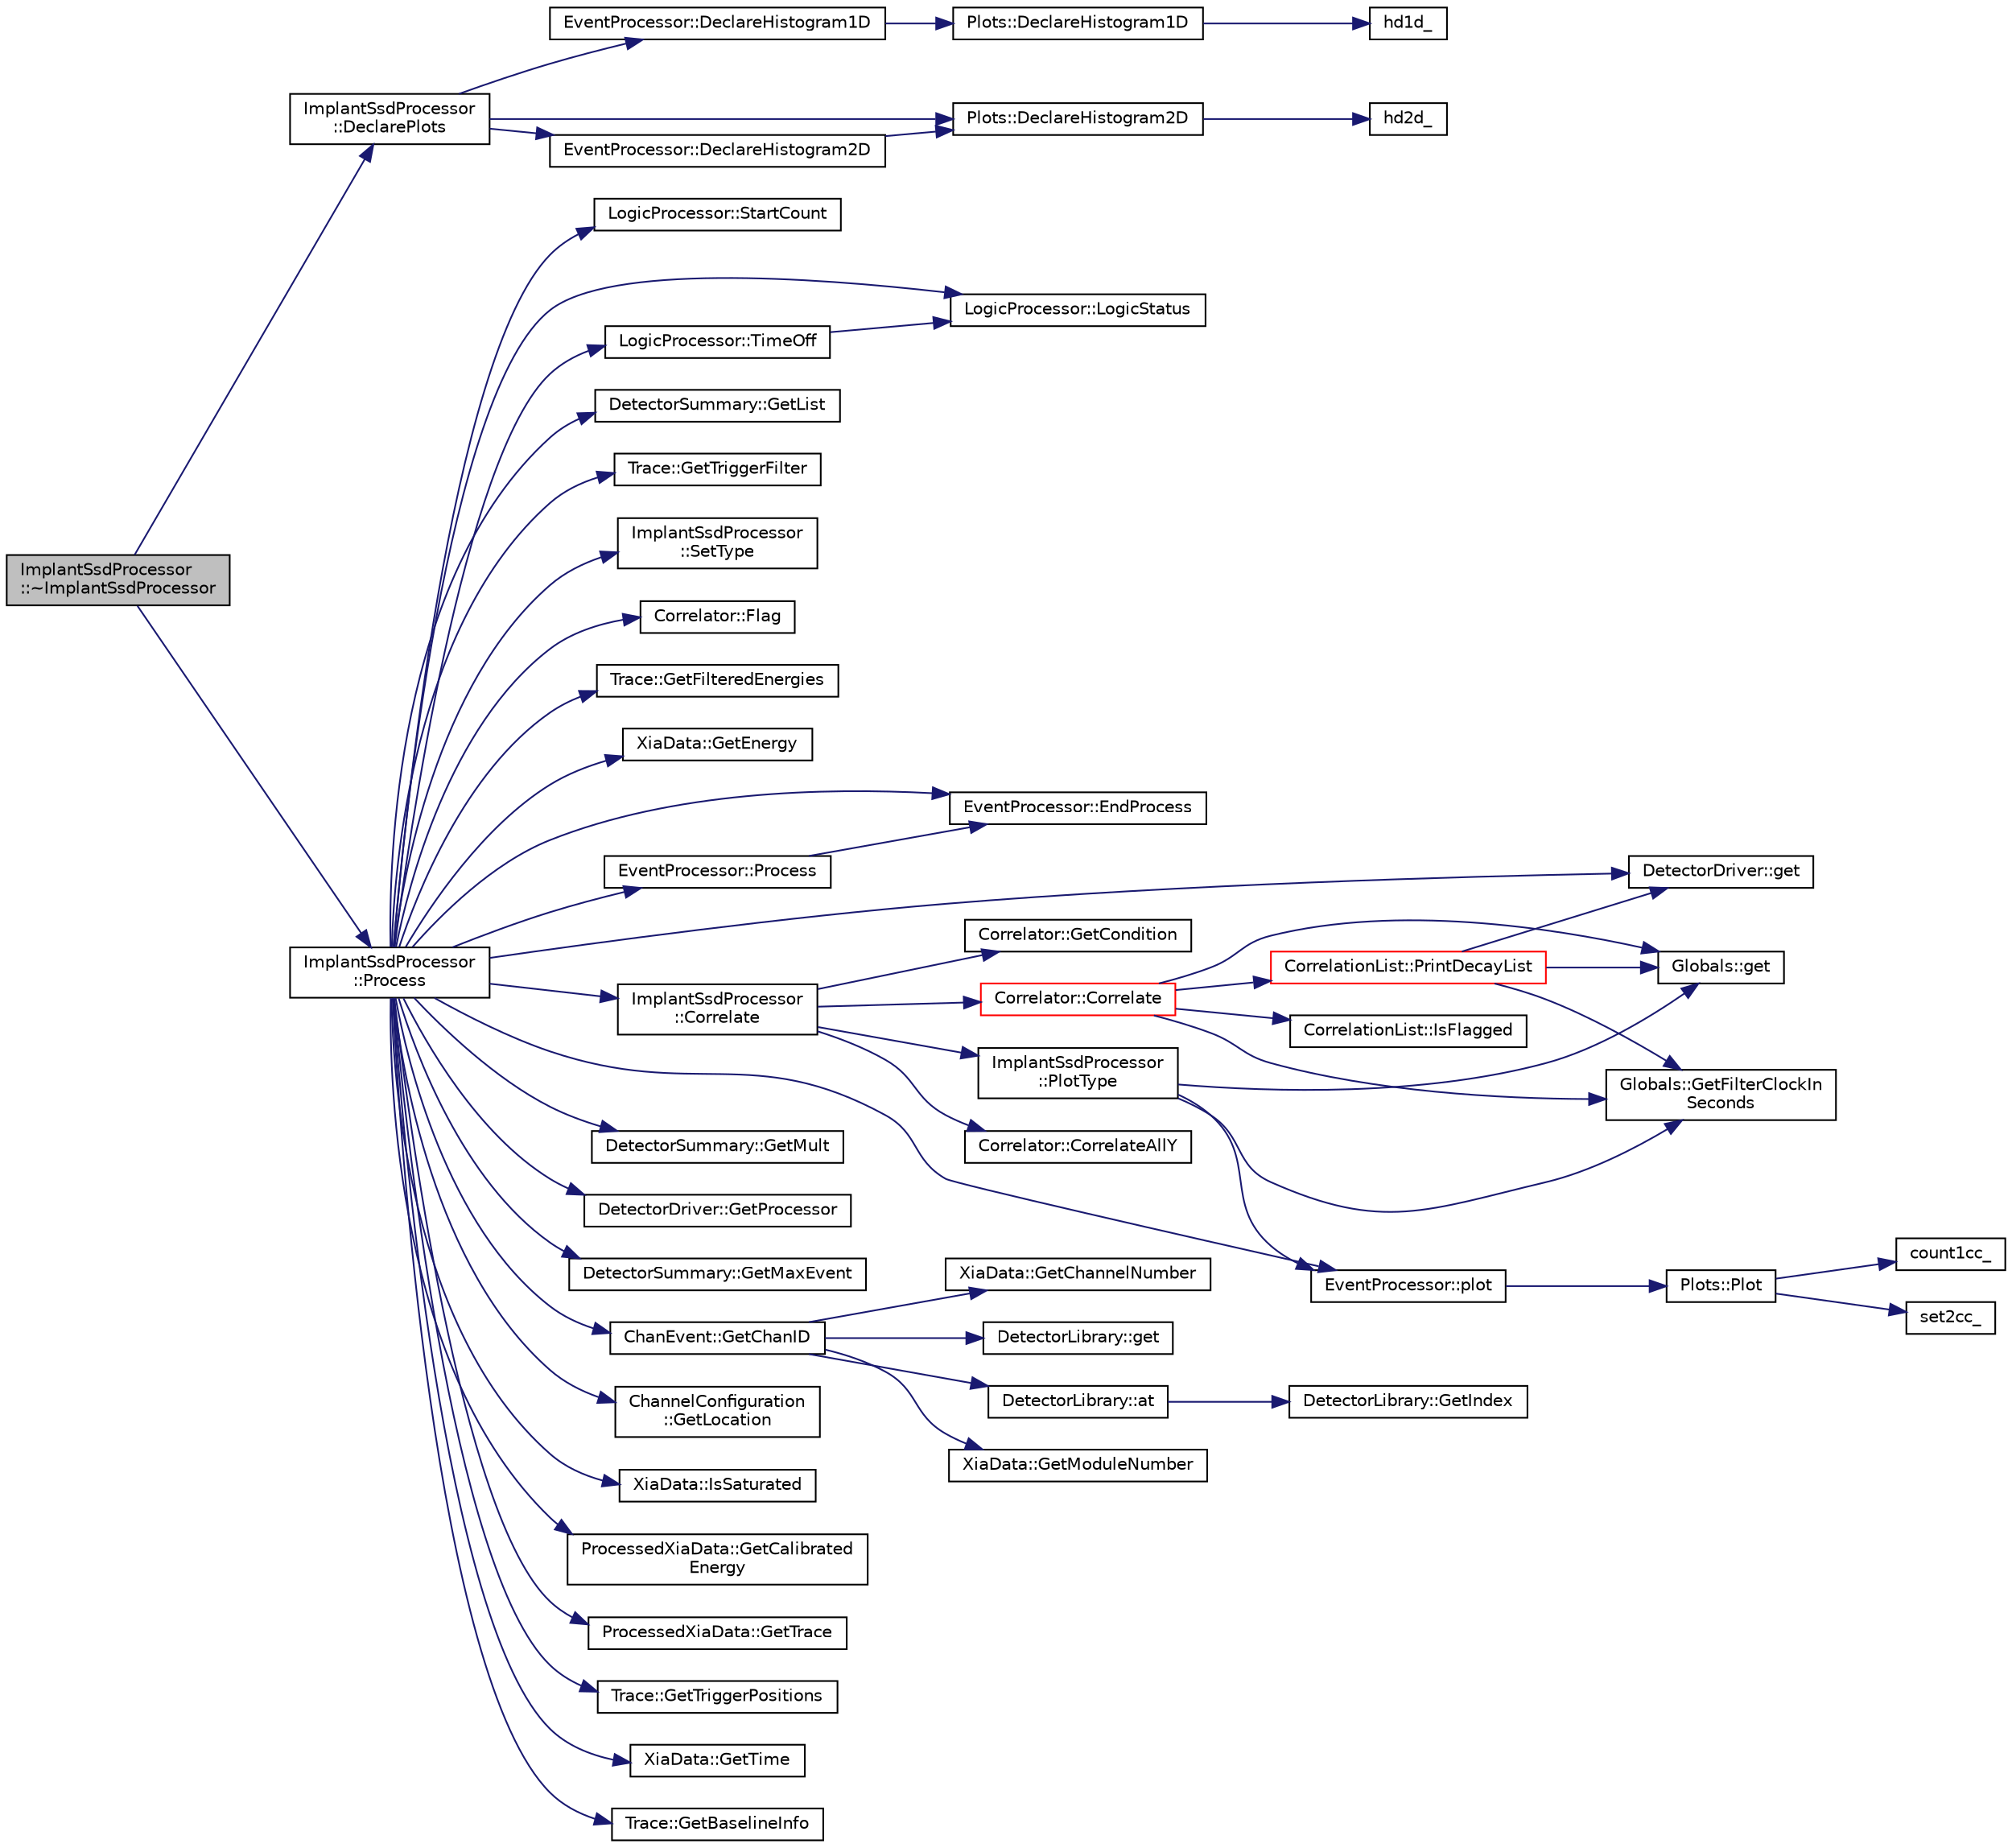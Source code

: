 digraph "ImplantSsdProcessor::~ImplantSsdProcessor"
{
  edge [fontname="Helvetica",fontsize="10",labelfontname="Helvetica",labelfontsize="10"];
  node [fontname="Helvetica",fontsize="10",shape=record];
  rankdir="LR";
  Node1 [label="ImplantSsdProcessor\l::~ImplantSsdProcessor",height=0.2,width=0.4,color="black", fillcolor="grey75", style="filled", fontcolor="black"];
  Node1 -> Node2 [color="midnightblue",fontsize="10",style="solid",fontname="Helvetica"];
  Node2 [label="ImplantSsdProcessor\l::DeclarePlots",height=0.2,width=0.4,color="black", fillcolor="white", style="filled",URL="$df/df5/class_implant_ssd_processor.html#a0be1ce2d426608abbbdb8b3c68a505c1"];
  Node2 -> Node3 [color="midnightblue",fontsize="10",style="solid",fontname="Helvetica"];
  Node3 [label="EventProcessor::DeclareHistogram2D",height=0.2,width=0.4,color="black", fillcolor="white", style="filled",URL="$d6/d65/class_event_processor.html#a37b6d5ad90cc6e55c8021682a355764a",tooltip="Declares a 2D histogram calls the C++ wrapper for DAMM. "];
  Node3 -> Node4 [color="midnightblue",fontsize="10",style="solid",fontname="Helvetica"];
  Node4 [label="Plots::DeclareHistogram2D",height=0.2,width=0.4,color="black", fillcolor="white", style="filled",URL="$d7/d8b/class_plots.html#a59a2ffc3288d877c695346d82499e769",tooltip="Declares a 2D histogram calls the C++ wrapper for DAMM. "];
  Node4 -> Node5 [color="midnightblue",fontsize="10",style="solid",fontname="Helvetica"];
  Node5 [label="hd2d_",height=0.2,width=0.4,color="black", fillcolor="white", style="filled",URL="$da/d57/_scanor_8hpp.html#a65d497b6686f1daba9896091bada3eb1",tooltip="create a DAMM 2D histogram "];
  Node2 -> Node4 [color="midnightblue",fontsize="10",style="solid",fontname="Helvetica"];
  Node2 -> Node6 [color="midnightblue",fontsize="10",style="solid",fontname="Helvetica"];
  Node6 [label="EventProcessor::DeclareHistogram1D",height=0.2,width=0.4,color="black", fillcolor="white", style="filled",URL="$d6/d65/class_event_processor.html#aac0d7f24194df48f204ebb9c9b75e19d",tooltip="Declares a 1D histogram calls the C++ wrapper for DAMM. "];
  Node6 -> Node7 [color="midnightblue",fontsize="10",style="solid",fontname="Helvetica"];
  Node7 [label="Plots::DeclareHistogram1D",height=0.2,width=0.4,color="black", fillcolor="white", style="filled",URL="$d7/d8b/class_plots.html#a126b1dfe1d671776ee1caddc7cc249b9",tooltip="Declares a 1D histogram calls the C++ wrapper for DAMM. "];
  Node7 -> Node8 [color="midnightblue",fontsize="10",style="solid",fontname="Helvetica"];
  Node8 [label="hd1d_",height=0.2,width=0.4,color="black", fillcolor="white", style="filled",URL="$da/d57/_scanor_8hpp.html#ae9985183725e9354913756c7f86d355a",tooltip="create a DAMM 1D histogram args are damm id, half-words per channel, param length, hist length, low x-range, high x-range, and title "];
  Node1 -> Node9 [color="midnightblue",fontsize="10",style="solid",fontname="Helvetica"];
  Node9 [label="ImplantSsdProcessor\l::Process",height=0.2,width=0.4,color="black", fillcolor="white", style="filled",URL="$df/df5/class_implant_ssd_processor.html#a4633fc3b34a8e8915713dd8e1ba5666a"];
  Node9 -> Node10 [color="midnightblue",fontsize="10",style="solid",fontname="Helvetica"];
  Node10 [label="EventProcessor::Process",height=0.2,width=0.4,color="black", fillcolor="white", style="filled",URL="$d6/d65/class_event_processor.html#ae2d41a947da0cb509fd0ca85f6caa0fc"];
  Node10 -> Node11 [color="midnightblue",fontsize="10",style="solid",fontname="Helvetica"];
  Node11 [label="EventProcessor::EndProcess",height=0.2,width=0.4,color="black", fillcolor="white", style="filled",URL="$d6/d65/class_event_processor.html#a301eb8d69b3ceeeb4e69ce84a685f5a1"];
  Node9 -> Node11 [color="midnightblue",fontsize="10",style="solid",fontname="Helvetica"];
  Node9 -> Node12 [color="midnightblue",fontsize="10",style="solid",fontname="Helvetica"];
  Node12 [label="DetectorDriver::get",height=0.2,width=0.4,color="black", fillcolor="white", style="filled",URL="$de/d91/class_detector_driver.html#a374a759674faebb18f7a2b4fa06c7a70"];
  Node9 -> Node13 [color="midnightblue",fontsize="10",style="solid",fontname="Helvetica"];
  Node13 [label="DetectorSummary::GetMult",height=0.2,width=0.4,color="black", fillcolor="white", style="filled",URL="$da/d8d/class_detector_summary.html#a7ac90cef73b4df93002a938d61933cf5"];
  Node9 -> Node14 [color="midnightblue",fontsize="10",style="solid",fontname="Helvetica"];
  Node14 [label="DetectorDriver::GetProcessor",height=0.2,width=0.4,color="black", fillcolor="white", style="filled",URL="$de/d91/class_detector_driver.html#a6ce198d768456df664cf8ebab4bdbcb0"];
  Node9 -> Node15 [color="midnightblue",fontsize="10",style="solid",fontname="Helvetica"];
  Node15 [label="DetectorSummary::GetMaxEvent",height=0.2,width=0.4,color="black", fillcolor="white", style="filled",URL="$da/d8d/class_detector_summary.html#a3791e1124a36e704a49bf60cd8cc4774"];
  Node9 -> Node16 [color="midnightblue",fontsize="10",style="solid",fontname="Helvetica"];
  Node16 [label="ChanEvent::GetChanID",height=0.2,width=0.4,color="black", fillcolor="white", style="filled",URL="$d5/d91/class_chan_event.html#ac92976ab74eb43a72bf6e6e536f59496"];
  Node16 -> Node17 [color="midnightblue",fontsize="10",style="solid",fontname="Helvetica"];
  Node17 [label="DetectorLibrary::get",height=0.2,width=0.4,color="black", fillcolor="white", style="filled",URL="$dc/dbe/class_detector_library.html#a6ab3ff825daa8b607865086741bc9b2c"];
  Node16 -> Node18 [color="midnightblue",fontsize="10",style="solid",fontname="Helvetica"];
  Node18 [label="DetectorLibrary::at",height=0.2,width=0.4,color="black", fillcolor="white", style="filled",URL="$dc/dbe/class_detector_library.html#a7dc03a85fdd914647e3b4405524d8f02"];
  Node18 -> Node19 [color="midnightblue",fontsize="10",style="solid",fontname="Helvetica"];
  Node19 [label="DetectorLibrary::GetIndex",height=0.2,width=0.4,color="black", fillcolor="white", style="filled",URL="$dc/dbe/class_detector_library.html#a90877646fc3c5c845baa0ff3643335d4"];
  Node16 -> Node20 [color="midnightblue",fontsize="10",style="solid",fontname="Helvetica"];
  Node20 [label="XiaData::GetModuleNumber",height=0.2,width=0.4,color="black", fillcolor="white", style="filled",URL="$d2/ddd/class_xia_data.html#afcf7210c72022a696a926259d1c5ff84"];
  Node16 -> Node21 [color="midnightblue",fontsize="10",style="solid",fontname="Helvetica"];
  Node21 [label="XiaData::GetChannelNumber",height=0.2,width=0.4,color="black", fillcolor="white", style="filled",URL="$d2/ddd/class_xia_data.html#a34bf9ef6f8f1dee918da2be675e7767a"];
  Node9 -> Node22 [color="midnightblue",fontsize="10",style="solid",fontname="Helvetica"];
  Node22 [label="ChannelConfiguration\l::GetLocation",height=0.2,width=0.4,color="black", fillcolor="white", style="filled",URL="$d6/d20/class_channel_configuration.html#a63b0841b2af27b4d019b5f68097a5eef"];
  Node9 -> Node23 [color="midnightblue",fontsize="10",style="solid",fontname="Helvetica"];
  Node23 [label="XiaData::IsSaturated",height=0.2,width=0.4,color="black", fillcolor="white", style="filled",URL="$d2/ddd/class_xia_data.html#a71da12674be88f691bc00b7b0090c3f1"];
  Node9 -> Node24 [color="midnightblue",fontsize="10",style="solid",fontname="Helvetica"];
  Node24 [label="ProcessedXiaData::GetCalibrated\lEnergy",height=0.2,width=0.4,color="black", fillcolor="white", style="filled",URL="$df/d3c/class_processed_xia_data.html#ab9364a5f0a990ef3f27baa902d1c6036"];
  Node9 -> Node25 [color="midnightblue",fontsize="10",style="solid",fontname="Helvetica"];
  Node25 [label="ProcessedXiaData::GetTrace",height=0.2,width=0.4,color="black", fillcolor="white", style="filled",URL="$df/d3c/class_processed_xia_data.html#a2d98ff813786abdb09ebc6bd22dbf48d"];
  Node9 -> Node26 [color="midnightblue",fontsize="10",style="solid",fontname="Helvetica"];
  Node26 [label="Trace::GetTriggerPositions",height=0.2,width=0.4,color="black", fillcolor="white", style="filled",URL="$dd/db7/class_trace.html#a0e3d7dac04fe735f8a489db3a5a409c8"];
  Node9 -> Node27 [color="midnightblue",fontsize="10",style="solid",fontname="Helvetica"];
  Node27 [label="XiaData::GetTime",height=0.2,width=0.4,color="black", fillcolor="white", style="filled",URL="$d2/ddd/class_xia_data.html#ac11c489cabed7180f6516d724d387a56"];
  Node9 -> Node28 [color="midnightblue",fontsize="10",style="solid",fontname="Helvetica"];
  Node28 [label="Trace::GetBaselineInfo",height=0.2,width=0.4,color="black", fillcolor="white", style="filled",URL="$dd/db7/class_trace.html#aeee6c9b5e253a8df3dd8fa81fccc104f"];
  Node9 -> Node29 [color="midnightblue",fontsize="10",style="solid",fontname="Helvetica"];
  Node29 [label="LogicProcessor::StartCount",height=0.2,width=0.4,color="black", fillcolor="white", style="filled",URL="$da/d2f/class_logic_processor.html#ab73f3b78af311cd8c6224e62ff51e03b"];
  Node9 -> Node30 [color="midnightblue",fontsize="10",style="solid",fontname="Helvetica"];
  Node30 [label="LogicProcessor::LogicStatus",height=0.2,width=0.4,color="black", fillcolor="white", style="filled",URL="$da/d2f/class_logic_processor.html#a72832cd5d69b4014558965b0049d4d96"];
  Node9 -> Node31 [color="midnightblue",fontsize="10",style="solid",fontname="Helvetica"];
  Node31 [label="LogicProcessor::TimeOff",height=0.2,width=0.4,color="black", fillcolor="white", style="filled",URL="$da/d2f/class_logic_processor.html#a8439a3eccc135d64707d507a53866a68"];
  Node31 -> Node30 [color="midnightblue",fontsize="10",style="solid",fontname="Helvetica"];
  Node9 -> Node32 [color="midnightblue",fontsize="10",style="solid",fontname="Helvetica"];
  Node32 [label="DetectorSummary::GetList",height=0.2,width=0.4,color="black", fillcolor="white", style="filled",URL="$da/d8d/class_detector_summary.html#ade277162067150739e660ab74cc9082d"];
  Node9 -> Node33 [color="midnightblue",fontsize="10",style="solid",fontname="Helvetica"];
  Node33 [label="EventProcessor::plot",height=0.2,width=0.4,color="black", fillcolor="white", style="filled",URL="$d6/d65/class_event_processor.html#ad5201bb392726e409ba2a6ac44e764d8",tooltip="Implementation of the plot command to interface with the DAMM routines. "];
  Node33 -> Node34 [color="midnightblue",fontsize="10",style="solid",fontname="Helvetica"];
  Node34 [label="Plots::Plot",height=0.2,width=0.4,color="black", fillcolor="white", style="filled",URL="$d7/d8b/class_plots.html#a68849b82c8c7a5d57f972cbd8de83328",tooltip="Plots into histogram defined by dammId. "];
  Node34 -> Node35 [color="midnightblue",fontsize="10",style="solid",fontname="Helvetica"];
  Node35 [label="count1cc_",height=0.2,width=0.4,color="black", fillcolor="white", style="filled",URL="$da/d57/_scanor_8hpp.html#a31aca3d0ff704e08f8f8968288ae7895",tooltip="Defines the DAMM function to call for 1D hists */. "];
  Node34 -> Node36 [color="midnightblue",fontsize="10",style="solid",fontname="Helvetica"];
  Node36 [label="set2cc_",height=0.2,width=0.4,color="black", fillcolor="white", style="filled",URL="$da/d57/_scanor_8hpp.html#a8b0a662ebdb3f947ba8470bf89f11c3a",tooltip="Defines the DAMM function to call for 2D hists */. "];
  Node9 -> Node37 [color="midnightblue",fontsize="10",style="solid",fontname="Helvetica"];
  Node37 [label="Trace::GetTriggerFilter",height=0.2,width=0.4,color="black", fillcolor="white", style="filled",URL="$dd/db7/class_trace.html#a385bc7cdeb636aa0625c8bbf267e99a1"];
  Node9 -> Node38 [color="midnightblue",fontsize="10",style="solid",fontname="Helvetica"];
  Node38 [label="ImplantSsdProcessor\l::SetType",height=0.2,width=0.4,color="black", fillcolor="white", style="filled",URL="$df/df5/class_implant_ssd_processor.html#afe906135635e5f36b36a1ccb0657c1a2"];
  Node9 -> Node39 [color="midnightblue",fontsize="10",style="solid",fontname="Helvetica"];
  Node39 [label="ImplantSsdProcessor\l::Correlate",height=0.2,width=0.4,color="black", fillcolor="white", style="filled",URL="$df/df5/class_implant_ssd_processor.html#aa058ca6ee5475b4bf6426b1c69ef9c79"];
  Node39 -> Node40 [color="midnightblue",fontsize="10",style="solid",fontname="Helvetica"];
  Node40 [label="Correlator::CorrelateAllY",height=0.2,width=0.4,color="black", fillcolor="white", style="filled",URL="$df/d86/class_correlator.html#aa7fb605cbe3261b5beae1e1ed7f9fa54"];
  Node39 -> Node41 [color="midnightblue",fontsize="10",style="solid",fontname="Helvetica"];
  Node41 [label="Correlator::Correlate",height=0.2,width=0.4,color="red", fillcolor="white", style="filled",URL="$df/d86/class_correlator.html#a24bd6e7418fd89b55da9d0d4e6f0ac42"];
  Node41 -> Node42 [color="midnightblue",fontsize="10",style="solid",fontname="Helvetica"];
  Node42 [label="Globals::get",height=0.2,width=0.4,color="black", fillcolor="white", style="filled",URL="$d3/daf/class_globals.html#ae66fa0173342202c96b13d71a6522512",tooltip="Instance is created upon first call. "];
  Node41 -> Node43 [color="midnightblue",fontsize="10",style="solid",fontname="Helvetica"];
  Node43 [label="Globals::GetFilterClockIn\lSeconds",height=0.2,width=0.4,color="black", fillcolor="white", style="filled",URL="$d3/daf/class_globals.html#af966809742d39e7acbd52c4fe4f5a95c"];
  Node41 -> Node44 [color="midnightblue",fontsize="10",style="solid",fontname="Helvetica"];
  Node44 [label="CorrelationList::IsFlagged",height=0.2,width=0.4,color="black", fillcolor="white", style="filled",URL="$de/da4/class_correlation_list.html#a43da68022a10054d51c51062c3a208fe"];
  Node41 -> Node45 [color="midnightblue",fontsize="10",style="solid",fontname="Helvetica"];
  Node45 [label="CorrelationList::PrintDecayList",height=0.2,width=0.4,color="red", fillcolor="white", style="filled",URL="$de/da4/class_correlation_list.html#a8cf0b887af892534a8f0639220c5ccb9"];
  Node45 -> Node12 [color="midnightblue",fontsize="10",style="solid",fontname="Helvetica"];
  Node45 -> Node42 [color="midnightblue",fontsize="10",style="solid",fontname="Helvetica"];
  Node45 -> Node43 [color="midnightblue",fontsize="10",style="solid",fontname="Helvetica"];
  Node39 -> Node46 [color="midnightblue",fontsize="10",style="solid",fontname="Helvetica"];
  Node46 [label="ImplantSsdProcessor\l::PlotType",height=0.2,width=0.4,color="black", fillcolor="white", style="filled",URL="$df/df5/class_implant_ssd_processor.html#abf58bf472ce25c6003903cd66751d981"];
  Node46 -> Node42 [color="midnightblue",fontsize="10",style="solid",fontname="Helvetica"];
  Node46 -> Node43 [color="midnightblue",fontsize="10",style="solid",fontname="Helvetica"];
  Node46 -> Node33 [color="midnightblue",fontsize="10",style="solid",fontname="Helvetica"];
  Node39 -> Node47 [color="midnightblue",fontsize="10",style="solid",fontname="Helvetica"];
  Node47 [label="Correlator::GetCondition",height=0.2,width=0.4,color="black", fillcolor="white", style="filled",URL="$df/d86/class_correlator.html#acc7c06e0b7e8fc90a5b5f2b47d08aeaf"];
  Node9 -> Node48 [color="midnightblue",fontsize="10",style="solid",fontname="Helvetica"];
  Node48 [label="Correlator::Flag",height=0.2,width=0.4,color="black", fillcolor="white", style="filled",URL="$df/d86/class_correlator.html#acfe7546a52ab5a8b653c3aa29f8da417"];
  Node9 -> Node49 [color="midnightblue",fontsize="10",style="solid",fontname="Helvetica"];
  Node49 [label="Trace::GetFilteredEnergies",height=0.2,width=0.4,color="black", fillcolor="white", style="filled",URL="$dd/db7/class_trace.html#a81368efd0e5aaa9ddcdef25b7932b3ed"];
  Node9 -> Node50 [color="midnightblue",fontsize="10",style="solid",fontname="Helvetica"];
  Node50 [label="XiaData::GetEnergy",height=0.2,width=0.4,color="black", fillcolor="white", style="filled",URL="$d2/ddd/class_xia_data.html#ade2672d5b33f5317bd0710408b88871b"];
}

